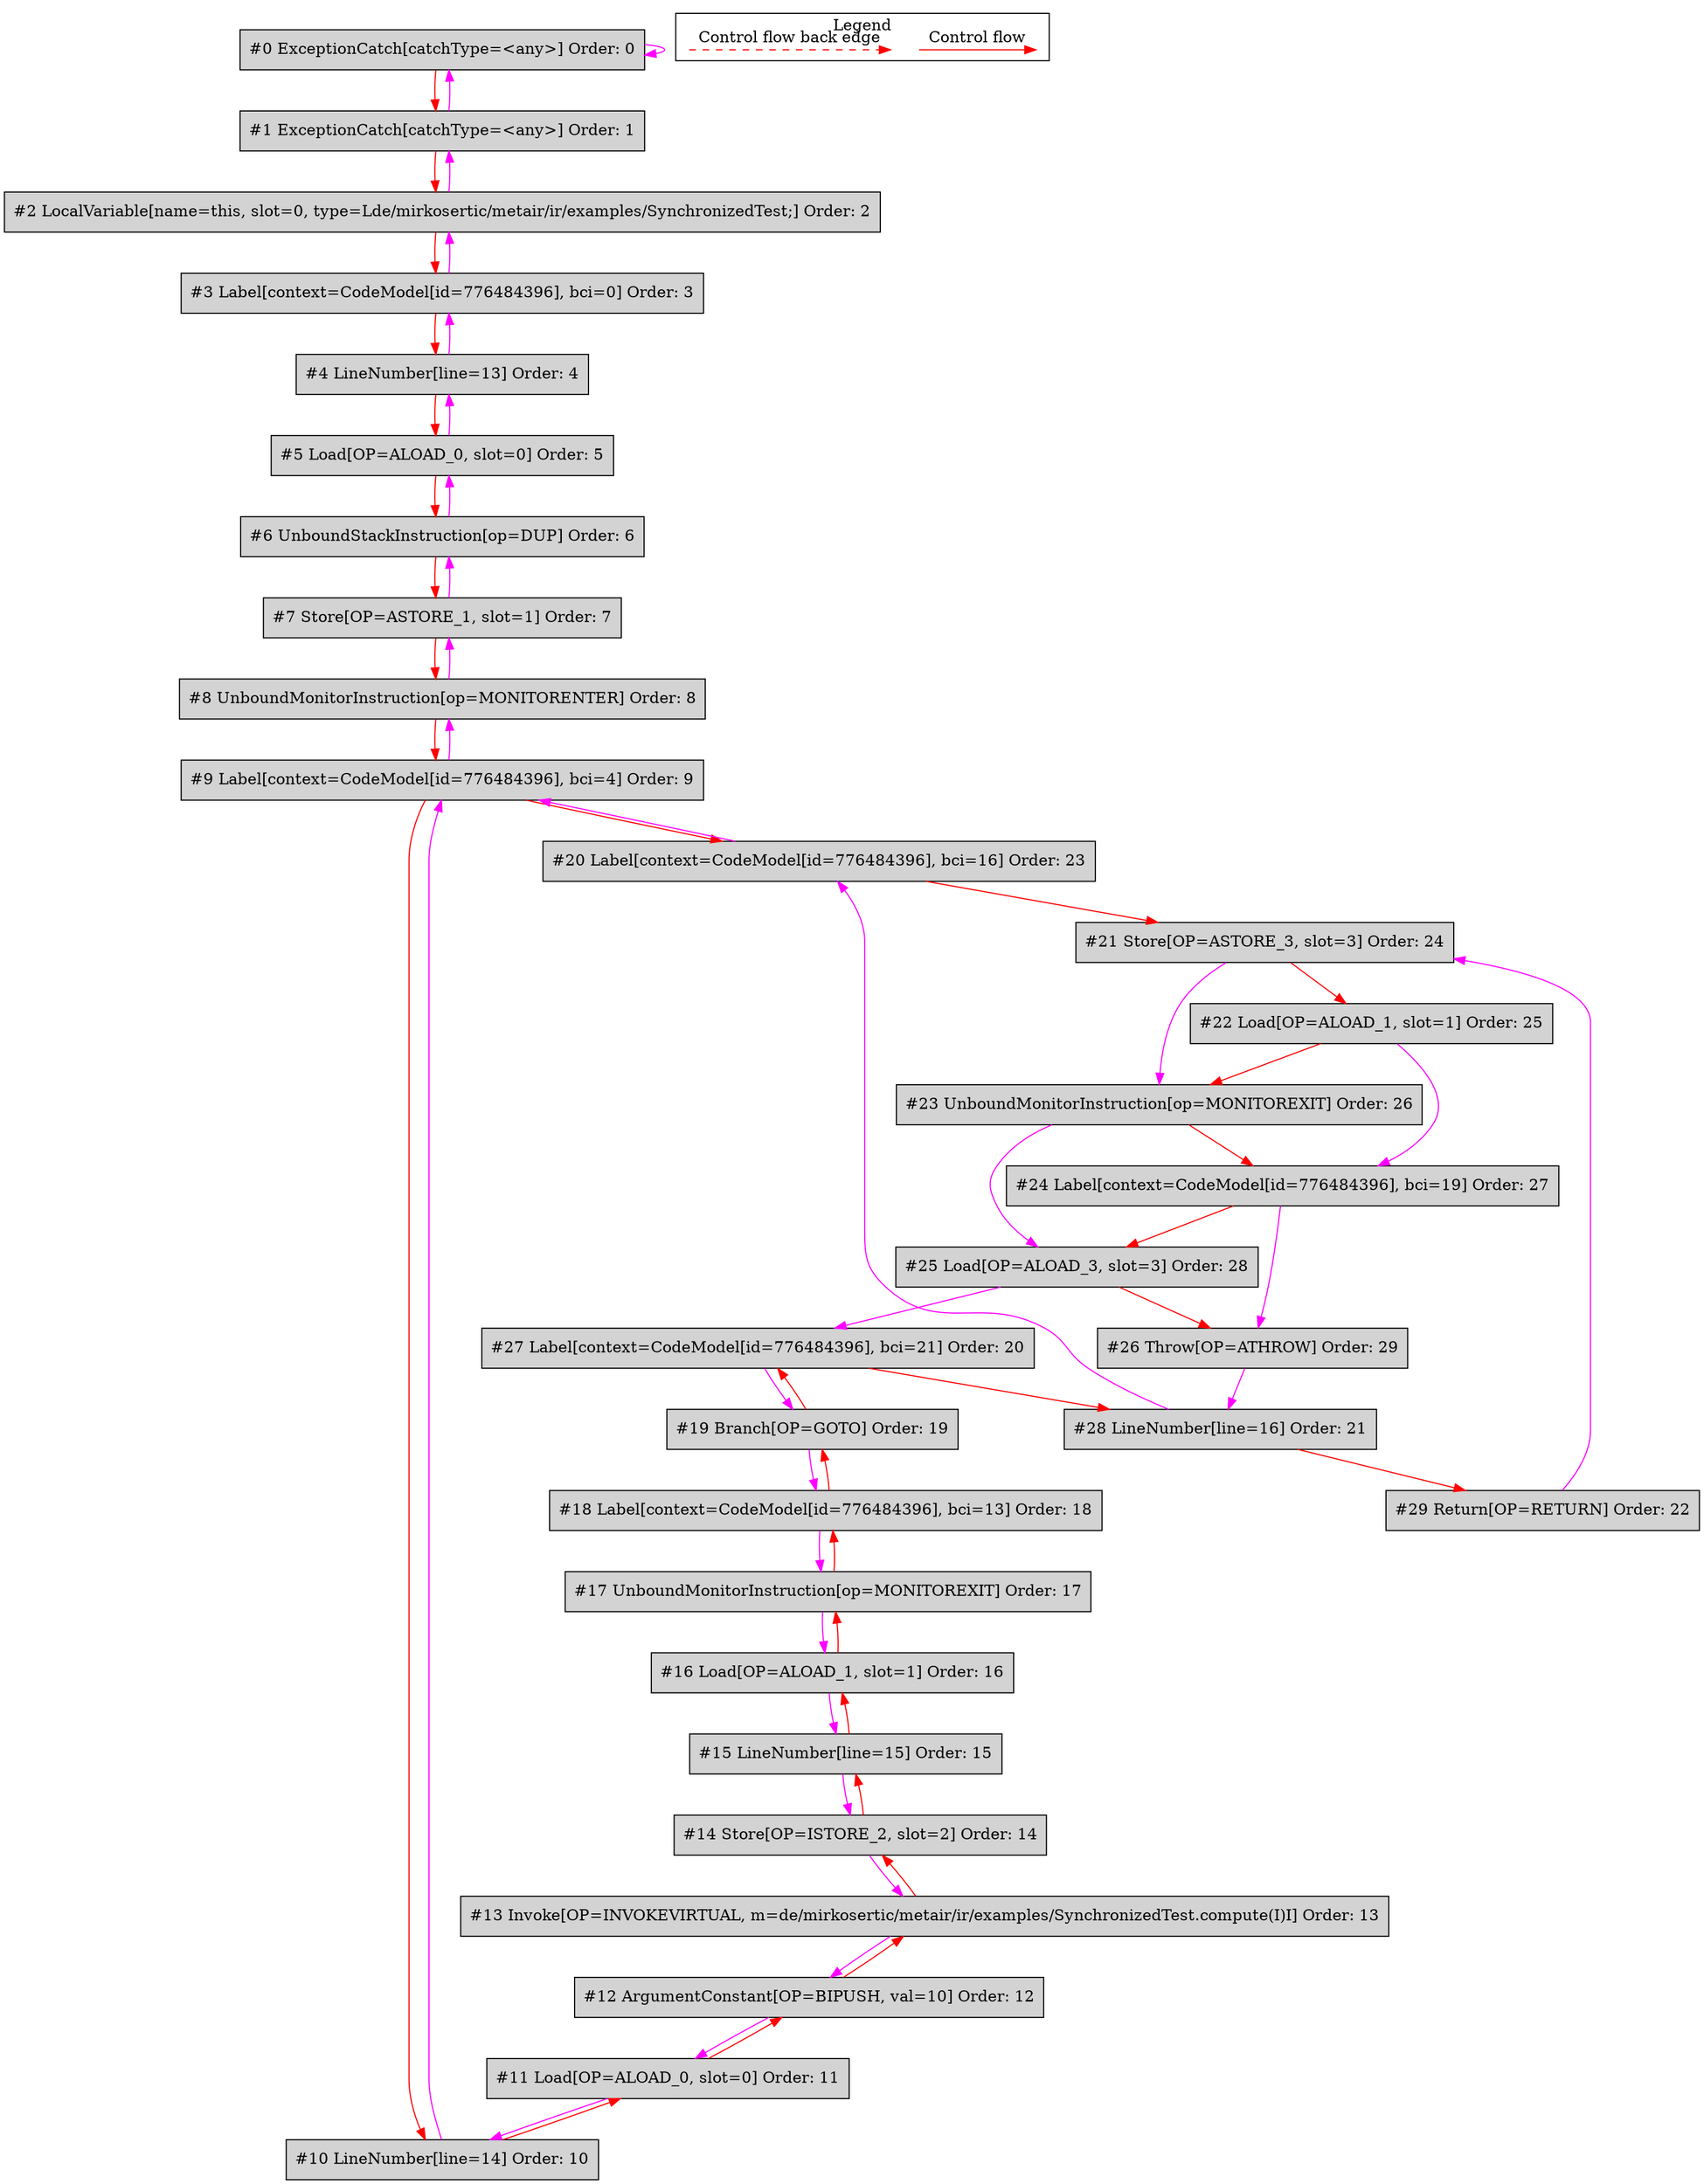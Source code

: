 digraph {
 ordering="in";
 node0[label="#0 ExceptionCatch[catchType=<any>] Order: 0", shape=box, fillcolor=lightgrey, style=filled];
 node1[label="#1 ExceptionCatch[catchType=<any>] Order: 1", shape=box, fillcolor=lightgrey, style=filled];
 node2[label="#2 LocalVariable[name=this, slot=0, type=Lde/mirkosertic/metair/ir/examples/SynchronizedTest;] Order: 2", shape=box, fillcolor=lightgrey, style=filled];
 node3[label="#3 Label[context=CodeModel[id=776484396], bci=0] Order: 3", shape=box, fillcolor=lightgrey, style=filled];
 node4[label="#4 LineNumber[line=13] Order: 4", shape=box, fillcolor=lightgrey, style=filled];
 node5[label="#5 Load[OP=ALOAD_0, slot=0] Order: 5", shape=box, fillcolor=lightgrey, style=filled];
 node6[label="#6 UnboundStackInstruction[op=DUP] Order: 6", shape=box, fillcolor=lightgrey, style=filled];
 node7[label="#7 Store[OP=ASTORE_1, slot=1] Order: 7", shape=box, fillcolor=lightgrey, style=filled];
 node8[label="#8 UnboundMonitorInstruction[op=MONITORENTER] Order: 8", shape=box, fillcolor=lightgrey, style=filled];
 node9[label="#9 Label[context=CodeModel[id=776484396], bci=4] Order: 9", shape=box, fillcolor=lightgrey, style=filled];
 node10[label="#10 LineNumber[line=14] Order: 10", shape=box, fillcolor=lightgrey, style=filled];
 node11[label="#11 Load[OP=ALOAD_0, slot=0] Order: 11", shape=box, fillcolor=lightgrey, style=filled];
 node12[label="#12 ArgumentConstant[OP=BIPUSH, val=10] Order: 12", shape=box, fillcolor=lightgrey, style=filled];
 node13[label="#13 Invoke[OP=INVOKEVIRTUAL, m=de/mirkosertic/metair/ir/examples/SynchronizedTest.compute(I)I] Order: 13", shape=box, fillcolor=lightgrey, style=filled];
 node14[label="#14 Store[OP=ISTORE_2, slot=2] Order: 14", shape=box, fillcolor=lightgrey, style=filled];
 node15[label="#15 LineNumber[line=15] Order: 15", shape=box, fillcolor=lightgrey, style=filled];
 node16[label="#16 Load[OP=ALOAD_1, slot=1] Order: 16", shape=box, fillcolor=lightgrey, style=filled];
 node17[label="#17 UnboundMonitorInstruction[op=MONITOREXIT] Order: 17", shape=box, fillcolor=lightgrey, style=filled];
 node18[label="#18 Label[context=CodeModel[id=776484396], bci=13] Order: 18", shape=box, fillcolor=lightgrey, style=filled];
 node19[label="#19 Branch[OP=GOTO] Order: 19", shape=box, fillcolor=lightgrey, style=filled];
 node20[label="#20 Label[context=CodeModel[id=776484396], bci=16] Order: 23", shape=box, fillcolor=lightgrey, style=filled];
 node21[label="#21 Store[OP=ASTORE_3, slot=3] Order: 24", shape=box, fillcolor=lightgrey, style=filled];
 node22[label="#22 Load[OP=ALOAD_1, slot=1] Order: 25", shape=box, fillcolor=lightgrey, style=filled];
 node23[label="#23 UnboundMonitorInstruction[op=MONITOREXIT] Order: 26", shape=box, fillcolor=lightgrey, style=filled];
 node24[label="#24 Label[context=CodeModel[id=776484396], bci=19] Order: 27", shape=box, fillcolor=lightgrey, style=filled];
 node25[label="#25 Load[OP=ALOAD_3, slot=3] Order: 28", shape=box, fillcolor=lightgrey, style=filled];
 node26[label="#26 Throw[OP=ATHROW] Order: 29", shape=box, fillcolor=lightgrey, style=filled];
 node27[label="#27 Label[context=CodeModel[id=776484396], bci=21] Order: 20", shape=box, fillcolor=lightgrey, style=filled];
 node28[label="#28 LineNumber[line=16] Order: 21", shape=box, fillcolor=lightgrey, style=filled];
 node29[label="#29 Return[OP=RETURN] Order: 22", shape=box, fillcolor=lightgrey, style=filled];
 node0 -> node0[color=fuchsia];
 node0 -> node1[color=red];
 node1 -> node0[color=fuchsia];
 node1 -> node2[color=red];
 node2 -> node1[color=fuchsia];
 node2 -> node3[color=red];
 node3 -> node2[color=fuchsia];
 node3 -> node4[color=red];
 node4 -> node3[color=fuchsia];
 node4 -> node5[color=red];
 node5 -> node4[color=fuchsia];
 node5 -> node6[color=red];
 node6 -> node5[color=fuchsia];
 node6 -> node7[color=red];
 node7 -> node6[color=fuchsia];
 node7 -> node8[color=red];
 node8 -> node7[color=fuchsia];
 node8 -> node9[color=red];
 node9 -> node8[color=fuchsia];
 node9 -> node10[color=red];
 node10 -> node9[color=fuchsia];
 node10 -> node11[color=red];
 node11 -> node10[color=fuchsia];
 node11 -> node12[color=red];
 node12 -> node11[color=fuchsia];
 node12 -> node13[color=red];
 node13 -> node12[color=fuchsia];
 node13 -> node14[color=red];
 node14 -> node13[color=fuchsia];
 node14 -> node15[color=red];
 node15 -> node14[color=fuchsia];
 node15 -> node16[color=red];
 node16 -> node15[color=fuchsia];
 node16 -> node17[color=red];
 node17 -> node16[color=fuchsia];
 node17 -> node18[color=red];
 node18 -> node17[color=fuchsia];
 node18 -> node19[color=red];
 node19 -> node18[color=fuchsia];
 node9 -> node20[color=red];
 node20 -> node9[color=fuchsia];
 node20 -> node21[color=red];
 node21 -> node23[color=fuchsia];
 node21 -> node22[color=red];
 node22 -> node24[color=fuchsia];
 node22 -> node23[color=red];
 node23 -> node25[color=fuchsia];
 node23 -> node24[color=red];
 node24 -> node26[color=fuchsia];
 node24 -> node25[color=red];
 node25 -> node27[color=fuchsia];
 node25 -> node26[color=red];
 node26 -> node28[color=fuchsia];
 node19 -> node27[color=red];
 node27 -> node19[color=fuchsia];
 node27 -> node28[color=red];
 node28 -> node20[color=fuchsia];
 node28 -> node29[color=red];
 node29 -> node21[color=fuchsia];
 subgraph cluster_000 {
  label = "Legend";
  node [shape=point]
  {
   rank=same;
   c0 [style = invis];
   c1 [style = invis];
   c2 [style = invis];
   c3 [style = invis];
  }
  c0 -> c1 [label="Control flow", style=solid, color=red]
  c2 -> c3 [label="Control flow back edge", style=dashed, color=red]
 }

}
